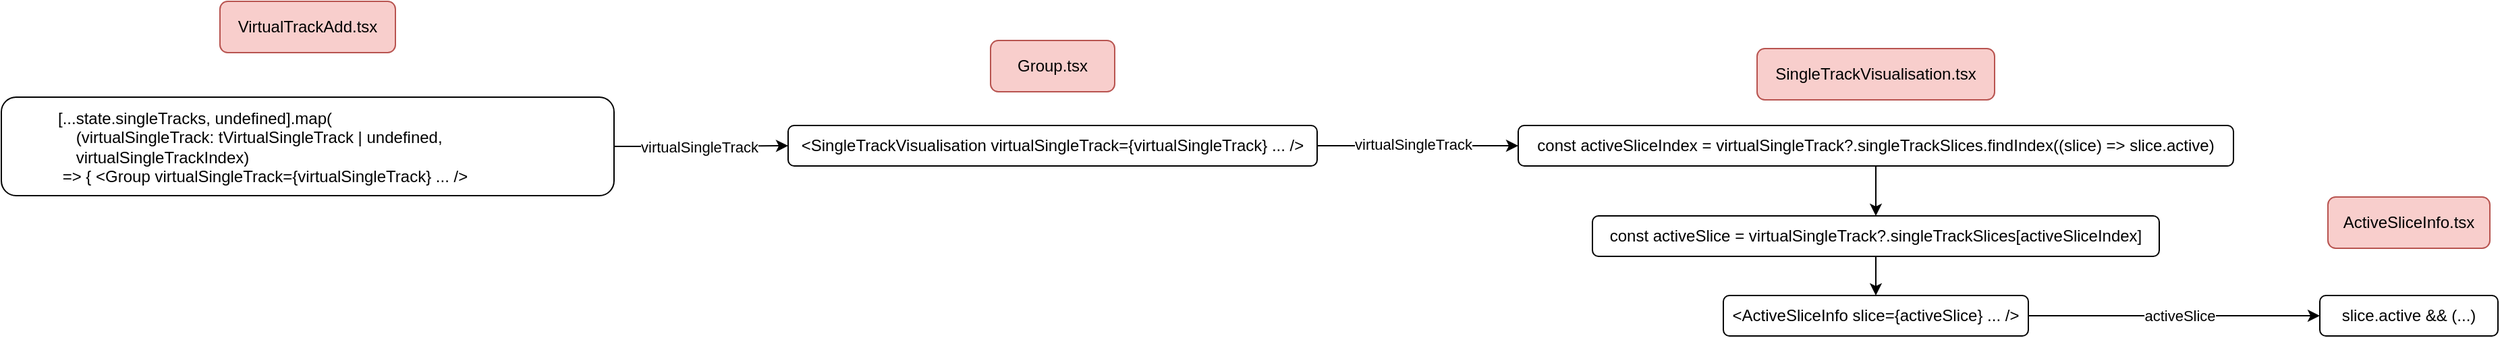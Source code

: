 <mxfile version="22.1.0" type="github">
  <diagram name="Slice" id="L2aB8myMuUCp3FU65n14">
    <mxGraphModel dx="3244" dy="844" grid="0" gridSize="10" guides="1" tooltips="1" connect="1" arrows="1" fold="1" page="0" pageScale="1" pageWidth="827" pageHeight="1169" math="0" shadow="0">
      <root>
        <mxCell id="0" />
        <mxCell id="1" parent="0" />
        <mxCell id="9FXJVP66e9-tSuTugYYb-1" value="ActiveSliceInfo.tsx" style="rounded=1;whiteSpace=wrap;html=1;glass=0;fillColor=#f8cecc;strokeColor=#b85450;" vertex="1" parent="1">
          <mxGeometry x="-459" y="-164" width="120" height="38" as="geometry" />
        </mxCell>
        <mxCell id="9FXJVP66e9-tSuTugYYb-6" value="slice.active &amp;amp;&amp;amp; (...)" style="rounded=1;whiteSpace=wrap;html=1;" vertex="1" parent="1">
          <mxGeometry x="-465" y="-91" width="132" height="30" as="geometry" />
        </mxCell>
        <mxCell id="9FXJVP66e9-tSuTugYYb-8" value="SingleTrackVisualisation.tsx" style="rounded=1;whiteSpace=wrap;html=1;glass=0;fillColor=#f8cecc;strokeColor=#b85450;" vertex="1" parent="1">
          <mxGeometry x="-882" y="-274" width="176" height="38" as="geometry" />
        </mxCell>
        <mxCell id="9FXJVP66e9-tSuTugYYb-10" style="edgeStyle=orthogonalEdgeStyle;rounded=0;orthogonalLoop=1;jettySize=auto;html=1;entryX=0;entryY=0.5;entryDx=0;entryDy=0;" edge="1" parent="1" source="9FXJVP66e9-tSuTugYYb-9" target="9FXJVP66e9-tSuTugYYb-6">
          <mxGeometry relative="1" as="geometry" />
        </mxCell>
        <mxCell id="9FXJVP66e9-tSuTugYYb-11" value="activeSlice" style="edgeLabel;html=1;align=center;verticalAlign=middle;resizable=0;points=[];" vertex="1" connectable="0" parent="9FXJVP66e9-tSuTugYYb-10">
          <mxGeometry x="0.082" y="-2" relative="1" as="geometry">
            <mxPoint x="-5" y="-2" as="offset" />
          </mxGeometry>
        </mxCell>
        <mxCell id="9FXJVP66e9-tSuTugYYb-9" value="&amp;lt;ActiveSliceInfo slice={activeSlice} ... /&amp;gt;" style="rounded=1;whiteSpace=wrap;html=1;" vertex="1" parent="1">
          <mxGeometry x="-907" y="-91" width="226" height="30" as="geometry" />
        </mxCell>
        <mxCell id="9FXJVP66e9-tSuTugYYb-12" value="Group.tsx" style="rounded=1;whiteSpace=wrap;html=1;glass=0;fillColor=#f8cecc;strokeColor=#b85450;" vertex="1" parent="1">
          <mxGeometry x="-1450" y="-280" width="92" height="38" as="geometry" />
        </mxCell>
        <mxCell id="9FXJVP66e9-tSuTugYYb-18" style="edgeStyle=orthogonalEdgeStyle;rounded=0;orthogonalLoop=1;jettySize=auto;html=1;entryX=0;entryY=0.5;entryDx=0;entryDy=0;" edge="1" parent="1" source="9FXJVP66e9-tSuTugYYb-13" target="9FXJVP66e9-tSuTugYYb-16">
          <mxGeometry relative="1" as="geometry" />
        </mxCell>
        <mxCell id="9FXJVP66e9-tSuTugYYb-19" value="virtualSingleTrack" style="edgeLabel;html=1;align=center;verticalAlign=middle;resizable=0;points=[];" vertex="1" connectable="0" parent="9FXJVP66e9-tSuTugYYb-18">
          <mxGeometry x="-0.21" y="1" relative="1" as="geometry">
            <mxPoint x="12" as="offset" />
          </mxGeometry>
        </mxCell>
        <mxCell id="9FXJVP66e9-tSuTugYYb-13" value="&amp;lt;SingleTrackVisualisation virtualSingleTrack={virtualSingleTrack} ... /&amp;gt;" style="rounded=1;whiteSpace=wrap;html=1;" vertex="1" parent="1">
          <mxGeometry x="-1600" y="-217" width="392" height="30" as="geometry" />
        </mxCell>
        <mxCell id="9FXJVP66e9-tSuTugYYb-15" style="edgeStyle=orthogonalEdgeStyle;rounded=0;orthogonalLoop=1;jettySize=auto;html=1;entryX=0.5;entryY=0;entryDx=0;entryDy=0;" edge="1" parent="1" source="9FXJVP66e9-tSuTugYYb-14" target="9FXJVP66e9-tSuTugYYb-9">
          <mxGeometry relative="1" as="geometry" />
        </mxCell>
        <mxCell id="9FXJVP66e9-tSuTugYYb-14" value="const activeSlice = virtualSingleTrack?.singleTrackSlices[activeSliceIndex]" style="rounded=1;whiteSpace=wrap;html=1;" vertex="1" parent="1">
          <mxGeometry x="-1004" y="-150" width="420" height="30" as="geometry" />
        </mxCell>
        <mxCell id="9FXJVP66e9-tSuTugYYb-17" style="edgeStyle=orthogonalEdgeStyle;rounded=0;orthogonalLoop=1;jettySize=auto;html=1;entryX=0.5;entryY=0;entryDx=0;entryDy=0;" edge="1" parent="1" source="9FXJVP66e9-tSuTugYYb-16" target="9FXJVP66e9-tSuTugYYb-14">
          <mxGeometry relative="1" as="geometry" />
        </mxCell>
        <mxCell id="9FXJVP66e9-tSuTugYYb-16" value="const activeSliceIndex = virtualSingleTrack?.singleTrackSlices.findIndex((slice) =&amp;gt; slice.active)" style="rounded=1;whiteSpace=wrap;html=1;" vertex="1" parent="1">
          <mxGeometry x="-1059" y="-217" width="530" height="30" as="geometry" />
        </mxCell>
        <mxCell id="9FXJVP66e9-tSuTugYYb-22" style="edgeStyle=orthogonalEdgeStyle;rounded=0;orthogonalLoop=1;jettySize=auto;html=1;entryX=0;entryY=0.5;entryDx=0;entryDy=0;" edge="1" parent="1" source="9FXJVP66e9-tSuTugYYb-20" target="9FXJVP66e9-tSuTugYYb-13">
          <mxGeometry relative="1" as="geometry" />
        </mxCell>
        <mxCell id="9FXJVP66e9-tSuTugYYb-23" value="virtualSingleTrack" style="edgeLabel;html=1;align=center;verticalAlign=middle;resizable=0;points=[];" vertex="1" connectable="0" parent="9FXJVP66e9-tSuTugYYb-22">
          <mxGeometry x="-0.029" relative="1" as="geometry">
            <mxPoint as="offset" />
          </mxGeometry>
        </mxCell>
        <mxCell id="9FXJVP66e9-tSuTugYYb-20" value="&lt;blockquote style=&quot;margin: 0 0 0 40px; border: none; padding: 0px;&quot;&gt;[...state.singleTracks, undefined].map(&lt;br&gt;&lt;span style=&quot;&quot;&gt;&lt;span style=&quot;white-space: pre;&quot;&gt;&amp;nbsp;&amp;nbsp;&amp;nbsp;&amp;nbsp;&lt;/span&gt;&lt;/span&gt;(virtualSingleTrack: tVirtualSingleTrack | undefined, &lt;span style=&quot;&quot;&gt;&lt;span style=&quot;white-space: pre;&quot;&gt;&amp;nbsp;&amp;nbsp;&amp;nbsp;&amp;nbsp;&lt;/span&gt;&lt;/span&gt;virtualSingleTrackIndex)&lt;/blockquote&gt;&lt;blockquote style=&quot;margin: 0 0 0 40px; border: none; padding: 0px;&quot;&gt;&amp;nbsp;=&amp;gt; {&amp;nbsp;&amp;lt;Group virtualSingleTrack={virtualSingleTrack} ... /&amp;gt;&lt;/blockquote&gt;" style="rounded=1;whiteSpace=wrap;html=1;align=left;" vertex="1" parent="1">
          <mxGeometry x="-2183" y="-238" width="454" height="73" as="geometry" />
        </mxCell>
        <mxCell id="9FXJVP66e9-tSuTugYYb-21" value="VirtualTrackAdd.tsx" style="rounded=1;whiteSpace=wrap;html=1;glass=0;fillColor=#f8cecc;strokeColor=#b85450;" vertex="1" parent="1">
          <mxGeometry x="-2021" y="-309" width="130" height="38" as="geometry" />
        </mxCell>
      </root>
    </mxGraphModel>
  </diagram>
</mxfile>
